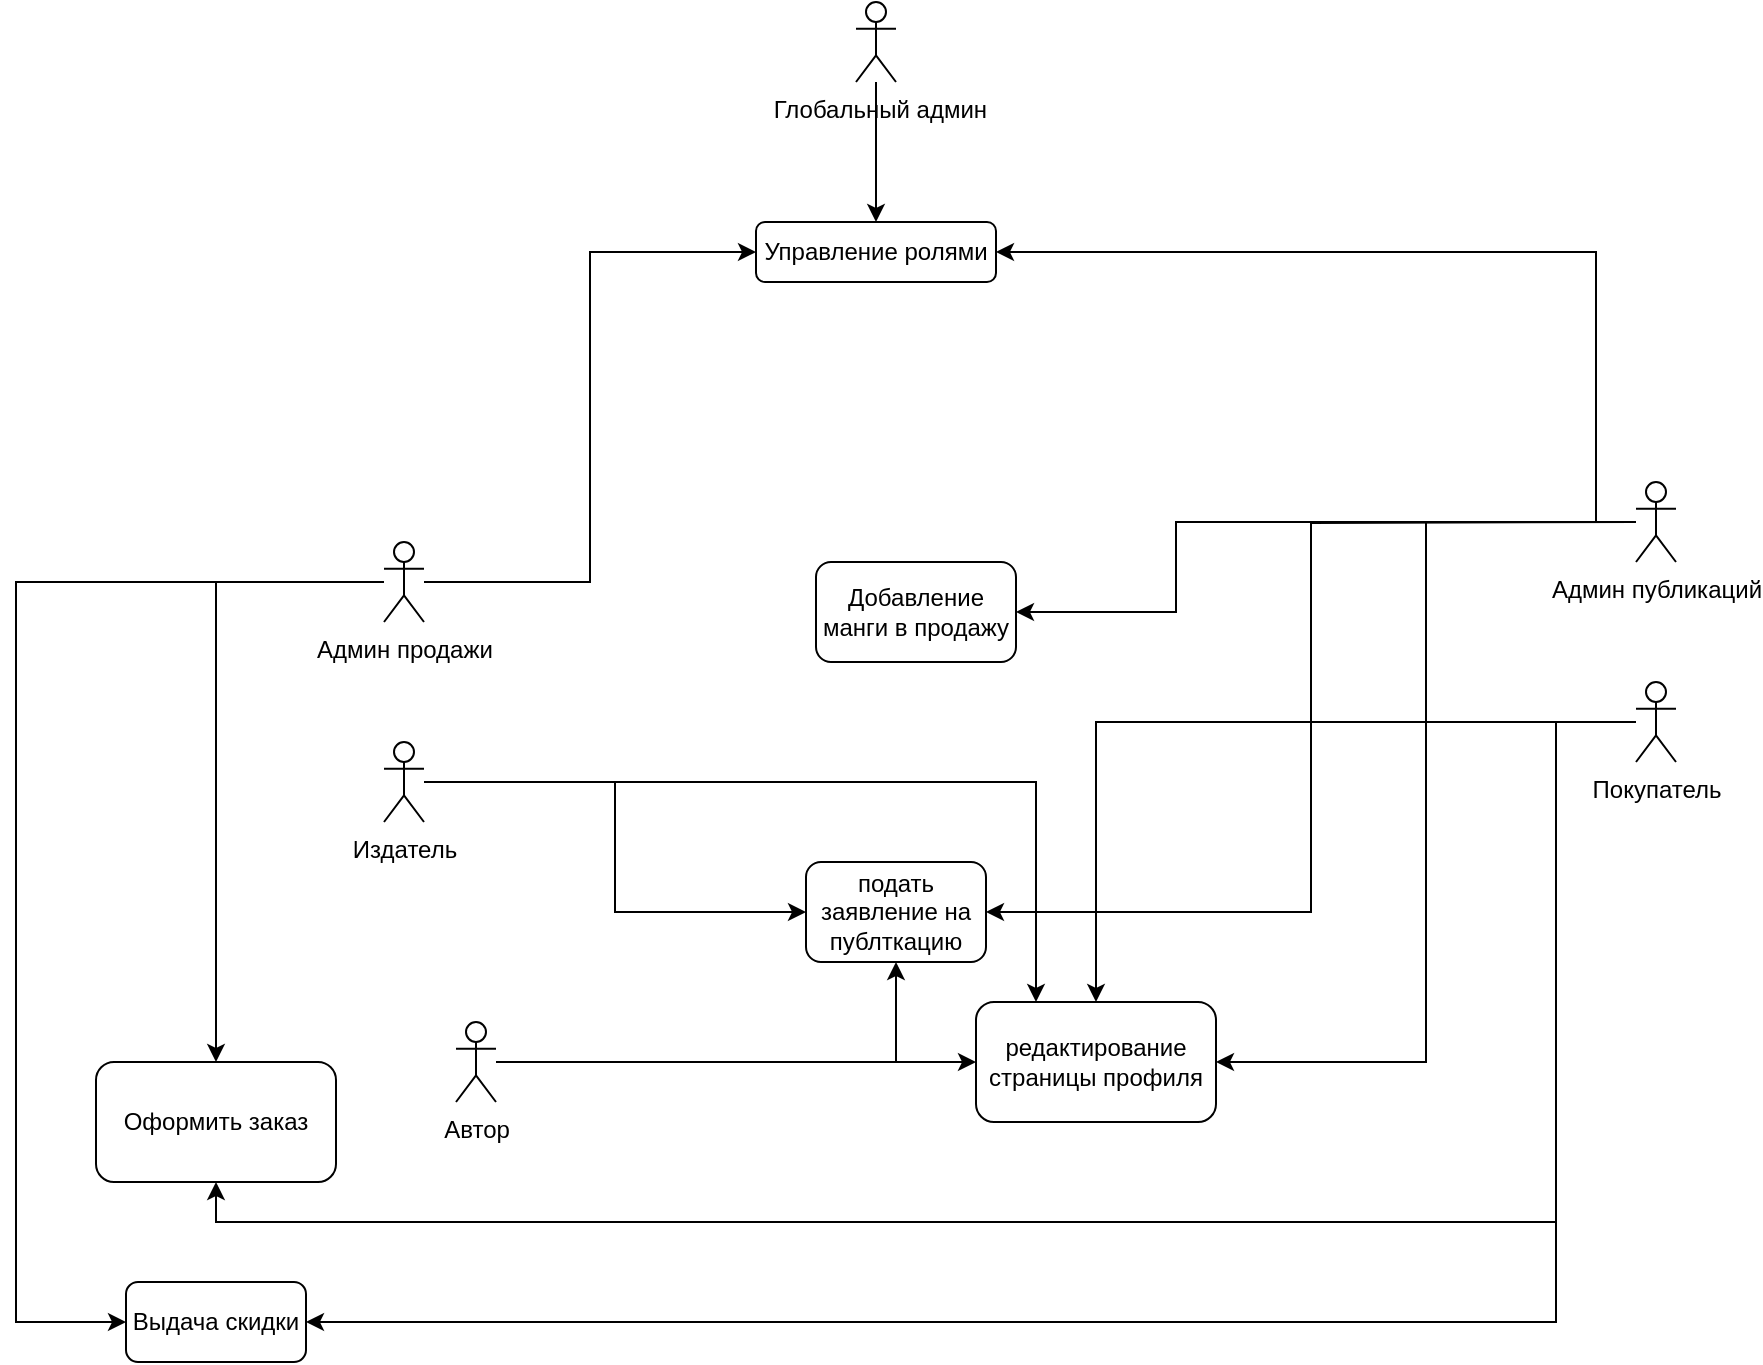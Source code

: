 <mxfile version="24.0.6" type="device">
  <diagram name="Страница — 1" id="Tk2gv4fwqHmp9qEmyPy6">
    <mxGraphModel dx="2022" dy="615" grid="1" gridSize="10" guides="1" tooltips="1" connect="1" arrows="1" fold="1" page="1" pageScale="1" pageWidth="827" pageHeight="1169" math="0" shadow="0">
      <root>
        <mxCell id="0" />
        <mxCell id="1" parent="0" />
        <mxCell id="ybw-ea6jZVYRjS152vAR-14" style="edgeStyle=orthogonalEdgeStyle;rounded=0;orthogonalLoop=1;jettySize=auto;html=1;entryX=0;entryY=0.5;entryDx=0;entryDy=0;" edge="1" parent="1" source="ybw-ea6jZVYRjS152vAR-1" target="ybw-ea6jZVYRjS152vAR-13">
          <mxGeometry relative="1" as="geometry" />
        </mxCell>
        <mxCell id="ybw-ea6jZVYRjS152vAR-37" style="edgeStyle=orthogonalEdgeStyle;rounded=0;orthogonalLoop=1;jettySize=auto;html=1;entryX=0.25;entryY=0;entryDx=0;entryDy=0;" edge="1" parent="1" source="ybw-ea6jZVYRjS152vAR-1" target="ybw-ea6jZVYRjS152vAR-30">
          <mxGeometry relative="1" as="geometry" />
        </mxCell>
        <mxCell id="ybw-ea6jZVYRjS152vAR-1" value="Издатель" style="shape=umlActor;verticalLabelPosition=bottom;verticalAlign=top;html=1;outlineConnect=0;" vertex="1" parent="1">
          <mxGeometry x="104" y="490" width="20" height="40" as="geometry" />
        </mxCell>
        <mxCell id="ybw-ea6jZVYRjS152vAR-17" style="edgeStyle=orthogonalEdgeStyle;rounded=0;orthogonalLoop=1;jettySize=auto;html=1;" edge="1" parent="1" source="ybw-ea6jZVYRjS152vAR-3" target="ybw-ea6jZVYRjS152vAR-16">
          <mxGeometry relative="1" as="geometry" />
        </mxCell>
        <mxCell id="ybw-ea6jZVYRjS152vAR-3" value="&amp;nbsp;Глобальный админ" style="shape=umlActor;verticalLabelPosition=bottom;verticalAlign=top;html=1;outlineConnect=0;" vertex="1" parent="1">
          <mxGeometry x="340" y="120" width="20" height="40" as="geometry" />
        </mxCell>
        <mxCell id="ybw-ea6jZVYRjS152vAR-23" style="edgeStyle=orthogonalEdgeStyle;rounded=0;orthogonalLoop=1;jettySize=auto;html=1;entryX=0.5;entryY=1;entryDx=0;entryDy=0;" edge="1" parent="1" source="ybw-ea6jZVYRjS152vAR-4" target="ybw-ea6jZVYRjS152vAR-12">
          <mxGeometry relative="1" as="geometry" />
        </mxCell>
        <mxCell id="ybw-ea6jZVYRjS152vAR-32" style="edgeStyle=orthogonalEdgeStyle;rounded=0;orthogonalLoop=1;jettySize=auto;html=1;" edge="1" parent="1" source="ybw-ea6jZVYRjS152vAR-4" target="ybw-ea6jZVYRjS152vAR-30">
          <mxGeometry relative="1" as="geometry" />
        </mxCell>
        <mxCell id="ybw-ea6jZVYRjS152vAR-4" value="Автор" style="shape=umlActor;verticalLabelPosition=bottom;verticalAlign=top;html=1;outlineConnect=0;" vertex="1" parent="1">
          <mxGeometry x="140" y="630" width="20" height="40" as="geometry" />
        </mxCell>
        <mxCell id="ybw-ea6jZVYRjS152vAR-15" style="edgeStyle=orthogonalEdgeStyle;rounded=0;orthogonalLoop=1;jettySize=auto;html=1;entryX=1;entryY=0.5;entryDx=0;entryDy=0;" edge="1" parent="1" target="ybw-ea6jZVYRjS152vAR-13">
          <mxGeometry relative="1" as="geometry">
            <mxPoint x="730" y="380" as="sourcePoint" />
          </mxGeometry>
        </mxCell>
        <mxCell id="ybw-ea6jZVYRjS152vAR-19" style="edgeStyle=orthogonalEdgeStyle;rounded=0;orthogonalLoop=1;jettySize=auto;html=1;entryX=1;entryY=0.5;entryDx=0;entryDy=0;" edge="1" parent="1" source="ybw-ea6jZVYRjS152vAR-7" target="ybw-ea6jZVYRjS152vAR-16">
          <mxGeometry relative="1" as="geometry">
            <Array as="points">
              <mxPoint x="710" y="380" />
              <mxPoint x="710" y="245" />
            </Array>
          </mxGeometry>
        </mxCell>
        <mxCell id="ybw-ea6jZVYRjS152vAR-31" style="edgeStyle=orthogonalEdgeStyle;rounded=0;orthogonalLoop=1;jettySize=auto;html=1;entryX=1;entryY=0.5;entryDx=0;entryDy=0;" edge="1" parent="1" source="ybw-ea6jZVYRjS152vAR-7" target="ybw-ea6jZVYRjS152vAR-30">
          <mxGeometry relative="1" as="geometry" />
        </mxCell>
        <mxCell id="ybw-ea6jZVYRjS152vAR-39" style="edgeStyle=orthogonalEdgeStyle;rounded=0;orthogonalLoop=1;jettySize=auto;html=1;entryX=1;entryY=0.5;entryDx=0;entryDy=0;" edge="1" parent="1" source="ybw-ea6jZVYRjS152vAR-7" target="ybw-ea6jZVYRjS152vAR-38">
          <mxGeometry relative="1" as="geometry">
            <Array as="points">
              <mxPoint x="500" y="380" />
              <mxPoint x="500" y="425" />
            </Array>
          </mxGeometry>
        </mxCell>
        <mxCell id="ybw-ea6jZVYRjS152vAR-7" value="Админ публикаций" style="shape=umlActor;verticalLabelPosition=bottom;verticalAlign=top;html=1;outlineConnect=0;" vertex="1" parent="1">
          <mxGeometry x="730" y="360" width="20" height="40" as="geometry" />
        </mxCell>
        <mxCell id="ybw-ea6jZVYRjS152vAR-18" style="edgeStyle=orthogonalEdgeStyle;rounded=0;orthogonalLoop=1;jettySize=auto;html=1;entryX=0;entryY=0.5;entryDx=0;entryDy=0;" edge="1" parent="1" source="ybw-ea6jZVYRjS152vAR-8" target="ybw-ea6jZVYRjS152vAR-16">
          <mxGeometry relative="1" as="geometry" />
        </mxCell>
        <mxCell id="ybw-ea6jZVYRjS152vAR-22" style="edgeStyle=orthogonalEdgeStyle;rounded=0;orthogonalLoop=1;jettySize=auto;html=1;" edge="1" parent="1" source="ybw-ea6jZVYRjS152vAR-8" target="ybw-ea6jZVYRjS152vAR-20">
          <mxGeometry relative="1" as="geometry" />
        </mxCell>
        <mxCell id="ybw-ea6jZVYRjS152vAR-28" style="edgeStyle=orthogonalEdgeStyle;rounded=0;orthogonalLoop=1;jettySize=auto;html=1;entryX=0;entryY=0.5;entryDx=0;entryDy=0;" edge="1" parent="1" source="ybw-ea6jZVYRjS152vAR-8" target="ybw-ea6jZVYRjS152vAR-27">
          <mxGeometry relative="1" as="geometry">
            <Array as="points">
              <mxPoint x="-80" y="410" />
              <mxPoint x="-80" y="780" />
            </Array>
          </mxGeometry>
        </mxCell>
        <mxCell id="ybw-ea6jZVYRjS152vAR-8" value="Админ продажи" style="shape=umlActor;verticalLabelPosition=bottom;verticalAlign=top;html=1;outlineConnect=0;" vertex="1" parent="1">
          <mxGeometry x="104" y="390" width="20" height="40" as="geometry" />
        </mxCell>
        <mxCell id="ybw-ea6jZVYRjS152vAR-24" style="edgeStyle=orthogonalEdgeStyle;rounded=0;orthogonalLoop=1;jettySize=auto;html=1;entryX=0.5;entryY=1;entryDx=0;entryDy=0;" edge="1" parent="1" source="ybw-ea6jZVYRjS152vAR-11" target="ybw-ea6jZVYRjS152vAR-20">
          <mxGeometry relative="1" as="geometry">
            <mxPoint x="750" y="540" as="sourcePoint" />
            <mxPoint x="170.0" y="870" as="targetPoint" />
            <Array as="points">
              <mxPoint x="690" y="480" />
              <mxPoint x="690" y="730" />
              <mxPoint x="20" y="730" />
            </Array>
          </mxGeometry>
        </mxCell>
        <mxCell id="ybw-ea6jZVYRjS152vAR-29" style="edgeStyle=orthogonalEdgeStyle;rounded=0;orthogonalLoop=1;jettySize=auto;html=1;entryX=1;entryY=0.5;entryDx=0;entryDy=0;" edge="1" parent="1" source="ybw-ea6jZVYRjS152vAR-11" target="ybw-ea6jZVYRjS152vAR-27">
          <mxGeometry relative="1" as="geometry">
            <Array as="points">
              <mxPoint x="690" y="480" />
              <mxPoint x="690" y="780" />
            </Array>
          </mxGeometry>
        </mxCell>
        <mxCell id="ybw-ea6jZVYRjS152vAR-36" style="edgeStyle=orthogonalEdgeStyle;rounded=0;orthogonalLoop=1;jettySize=auto;html=1;entryX=0.5;entryY=0;entryDx=0;entryDy=0;" edge="1" parent="1" source="ybw-ea6jZVYRjS152vAR-11" target="ybw-ea6jZVYRjS152vAR-30">
          <mxGeometry relative="1" as="geometry" />
        </mxCell>
        <mxCell id="ybw-ea6jZVYRjS152vAR-11" value="Покупатель" style="shape=umlActor;verticalLabelPosition=bottom;verticalAlign=top;html=1;outlineConnect=0;" vertex="1" parent="1">
          <mxGeometry x="730" y="460" width="20" height="40" as="geometry" />
        </mxCell>
        <mxCell id="ybw-ea6jZVYRjS152vAR-12" value="" style="rounded=1;whiteSpace=wrap;html=1;" vertex="1" parent="1">
          <mxGeometry x="315" y="550" width="90" height="50" as="geometry" />
        </mxCell>
        <mxCell id="ybw-ea6jZVYRjS152vAR-13" value="подать заявление на публткацию" style="text;html=1;align=center;verticalAlign=middle;whiteSpace=wrap;rounded=0;" vertex="1" parent="1">
          <mxGeometry x="315" y="560" width="90" height="30" as="geometry" />
        </mxCell>
        <mxCell id="ybw-ea6jZVYRjS152vAR-16" value="Управление ролями" style="rounded=1;whiteSpace=wrap;html=1;" vertex="1" parent="1">
          <mxGeometry x="290" y="230" width="120" height="30" as="geometry" />
        </mxCell>
        <mxCell id="ybw-ea6jZVYRjS152vAR-20" value="Оформить заказ" style="rounded=1;whiteSpace=wrap;html=1;" vertex="1" parent="1">
          <mxGeometry x="-40" y="650" width="120" height="60" as="geometry" />
        </mxCell>
        <mxCell id="ybw-ea6jZVYRjS152vAR-27" value="Выдача скидки" style="rounded=1;whiteSpace=wrap;html=1;" vertex="1" parent="1">
          <mxGeometry x="-25" y="760" width="90" height="40" as="geometry" />
        </mxCell>
        <mxCell id="ybw-ea6jZVYRjS152vAR-30" value="редактирование страницы профиля" style="rounded=1;whiteSpace=wrap;html=1;" vertex="1" parent="1">
          <mxGeometry x="400" y="620" width="120" height="60" as="geometry" />
        </mxCell>
        <mxCell id="ybw-ea6jZVYRjS152vAR-38" value="Добавление манги в продажу" style="rounded=1;whiteSpace=wrap;html=1;" vertex="1" parent="1">
          <mxGeometry x="320" y="400" width="100" height="50" as="geometry" />
        </mxCell>
      </root>
    </mxGraphModel>
  </diagram>
</mxfile>
